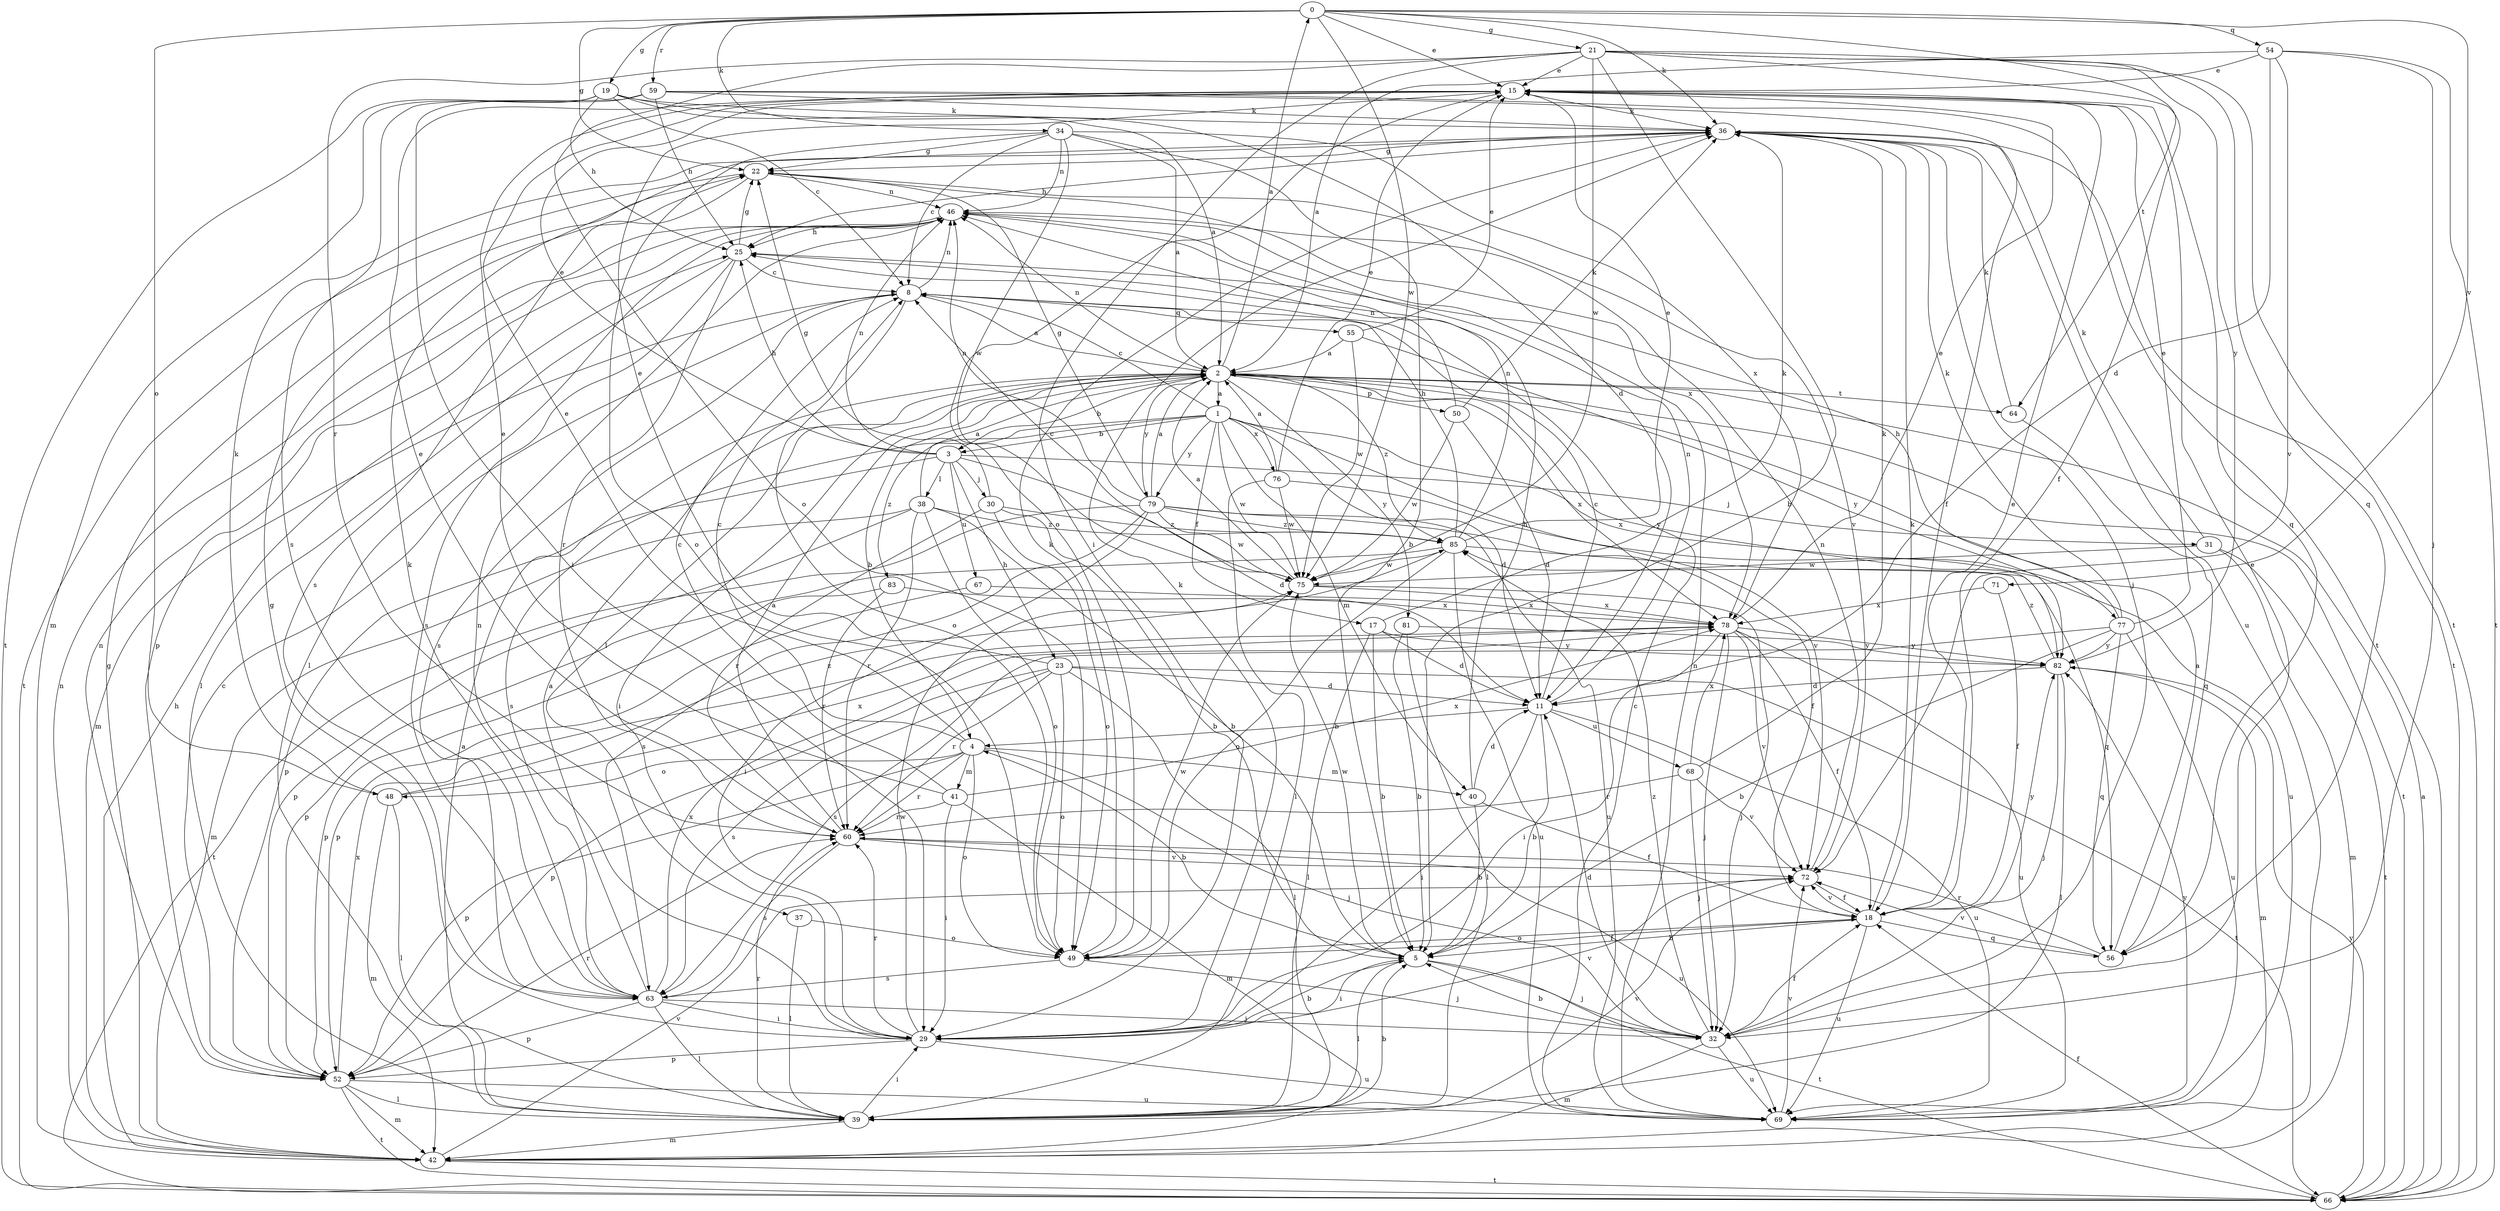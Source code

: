strict digraph  {
0;
1;
2;
3;
4;
5;
8;
11;
15;
17;
18;
19;
21;
22;
23;
25;
29;
30;
31;
32;
34;
36;
37;
38;
39;
40;
41;
42;
46;
48;
49;
50;
52;
54;
55;
56;
59;
60;
63;
64;
66;
67;
68;
69;
71;
72;
75;
76;
77;
78;
79;
81;
82;
83;
85;
0 -> 15  [label=e];
0 -> 19  [label=g];
0 -> 21  [label=g];
0 -> 22  [label=g];
0 -> 34  [label=k];
0 -> 36  [label=k];
0 -> 48  [label=o];
0 -> 54  [label=q];
0 -> 59  [label=r];
0 -> 64  [label=t];
0 -> 71  [label=v];
0 -> 75  [label=w];
1 -> 3  [label=b];
1 -> 8  [label=c];
1 -> 11  [label=d];
1 -> 17  [label=f];
1 -> 40  [label=m];
1 -> 63  [label=s];
1 -> 72  [label=v];
1 -> 75  [label=w];
1 -> 76  [label=x];
1 -> 77  [label=x];
1 -> 79  [label=y];
1 -> 83  [label=z];
2 -> 0  [label=a];
2 -> 1  [label=a];
2 -> 3  [label=b];
2 -> 4  [label=b];
2 -> 29  [label=i];
2 -> 37  [label=l];
2 -> 46  [label=n];
2 -> 50  [label=p];
2 -> 64  [label=t];
2 -> 66  [label=t];
2 -> 78  [label=x];
2 -> 79  [label=y];
2 -> 81  [label=y];
2 -> 82  [label=y];
2 -> 85  [label=z];
3 -> 11  [label=d];
3 -> 15  [label=e];
3 -> 23  [label=h];
3 -> 25  [label=h];
3 -> 30  [label=j];
3 -> 31  [label=j];
3 -> 38  [label=l];
3 -> 46  [label=n];
3 -> 52  [label=p];
3 -> 67  [label=u];
4 -> 8  [label=c];
4 -> 15  [label=e];
4 -> 32  [label=j];
4 -> 40  [label=m];
4 -> 41  [label=m];
4 -> 48  [label=o];
4 -> 49  [label=o];
4 -> 52  [label=p];
4 -> 60  [label=r];
5 -> 4  [label=b];
5 -> 29  [label=i];
5 -> 32  [label=j];
5 -> 39  [label=l];
5 -> 66  [label=t];
5 -> 75  [label=w];
8 -> 2  [label=a];
8 -> 42  [label=m];
8 -> 46  [label=n];
8 -> 49  [label=o];
8 -> 55  [label=q];
8 -> 63  [label=s];
11 -> 4  [label=b];
11 -> 5  [label=b];
11 -> 8  [label=c];
11 -> 29  [label=i];
11 -> 46  [label=n];
11 -> 68  [label=u];
11 -> 69  [label=u];
15 -> 36  [label=k];
15 -> 49  [label=o];
15 -> 56  [label=q];
17 -> 5  [label=b];
17 -> 11  [label=d];
17 -> 36  [label=k];
17 -> 39  [label=l];
17 -> 82  [label=y];
18 -> 5  [label=b];
18 -> 15  [label=e];
18 -> 36  [label=k];
18 -> 49  [label=o];
18 -> 56  [label=q];
18 -> 69  [label=u];
18 -> 72  [label=v];
18 -> 82  [label=y];
19 -> 2  [label=a];
19 -> 8  [label=c];
19 -> 11  [label=d];
19 -> 25  [label=h];
19 -> 36  [label=k];
19 -> 42  [label=m];
19 -> 66  [label=t];
21 -> 5  [label=b];
21 -> 15  [label=e];
21 -> 18  [label=f];
21 -> 29  [label=i];
21 -> 49  [label=o];
21 -> 56  [label=q];
21 -> 60  [label=r];
21 -> 66  [label=t];
21 -> 75  [label=w];
21 -> 82  [label=y];
22 -> 46  [label=n];
22 -> 63  [label=s];
22 -> 66  [label=t];
22 -> 72  [label=v];
22 -> 78  [label=x];
23 -> 11  [label=d];
23 -> 15  [label=e];
23 -> 39  [label=l];
23 -> 49  [label=o];
23 -> 52  [label=p];
23 -> 60  [label=r];
23 -> 63  [label=s];
23 -> 66  [label=t];
25 -> 8  [label=c];
25 -> 22  [label=g];
25 -> 39  [label=l];
25 -> 60  [label=r];
25 -> 63  [label=s];
29 -> 5  [label=b];
29 -> 22  [label=g];
29 -> 36  [label=k];
29 -> 46  [label=n];
29 -> 52  [label=p];
29 -> 60  [label=r];
29 -> 69  [label=u];
29 -> 72  [label=v];
29 -> 75  [label=w];
30 -> 5  [label=b];
30 -> 22  [label=g];
30 -> 49  [label=o];
30 -> 60  [label=r];
30 -> 85  [label=z];
31 -> 36  [label=k];
31 -> 42  [label=m];
31 -> 66  [label=t];
31 -> 75  [label=w];
32 -> 5  [label=b];
32 -> 11  [label=d];
32 -> 15  [label=e];
32 -> 18  [label=f];
32 -> 42  [label=m];
32 -> 69  [label=u];
32 -> 85  [label=z];
34 -> 2  [label=a];
34 -> 5  [label=b];
34 -> 8  [label=c];
34 -> 22  [label=g];
34 -> 46  [label=n];
34 -> 49  [label=o];
34 -> 75  [label=w];
34 -> 78  [label=x];
36 -> 22  [label=g];
36 -> 25  [label=h];
36 -> 32  [label=j];
36 -> 66  [label=t];
36 -> 69  [label=u];
37 -> 39  [label=l];
37 -> 49  [label=o];
38 -> 2  [label=a];
38 -> 5  [label=b];
38 -> 42  [label=m];
38 -> 49  [label=o];
38 -> 52  [label=p];
38 -> 60  [label=r];
38 -> 85  [label=z];
39 -> 2  [label=a];
39 -> 5  [label=b];
39 -> 29  [label=i];
39 -> 42  [label=m];
39 -> 60  [label=r];
39 -> 72  [label=v];
40 -> 5  [label=b];
40 -> 11  [label=d];
40 -> 18  [label=f];
40 -> 25  [label=h];
41 -> 8  [label=c];
41 -> 15  [label=e];
41 -> 29  [label=i];
41 -> 42  [label=m];
41 -> 60  [label=r];
41 -> 78  [label=x];
42 -> 22  [label=g];
42 -> 25  [label=h];
42 -> 46  [label=n];
42 -> 66  [label=t];
42 -> 72  [label=v];
46 -> 25  [label=h];
46 -> 39  [label=l];
46 -> 52  [label=p];
48 -> 36  [label=k];
48 -> 39  [label=l];
48 -> 42  [label=m];
48 -> 78  [label=x];
48 -> 85  [label=z];
49 -> 18  [label=f];
49 -> 32  [label=j];
49 -> 36  [label=k];
49 -> 63  [label=s];
49 -> 75  [label=w];
50 -> 11  [label=d];
50 -> 36  [label=k];
50 -> 46  [label=n];
50 -> 75  [label=w];
52 -> 8  [label=c];
52 -> 39  [label=l];
52 -> 42  [label=m];
52 -> 46  [label=n];
52 -> 60  [label=r];
52 -> 66  [label=t];
52 -> 69  [label=u];
52 -> 78  [label=x];
54 -> 2  [label=a];
54 -> 11  [label=d];
54 -> 15  [label=e];
54 -> 32  [label=j];
54 -> 66  [label=t];
54 -> 72  [label=v];
55 -> 2  [label=a];
55 -> 15  [label=e];
55 -> 75  [label=w];
55 -> 82  [label=y];
56 -> 2  [label=a];
56 -> 60  [label=r];
56 -> 72  [label=v];
59 -> 18  [label=f];
59 -> 25  [label=h];
59 -> 29  [label=i];
59 -> 36  [label=k];
59 -> 63  [label=s];
59 -> 66  [label=t];
60 -> 2  [label=a];
60 -> 15  [label=e];
60 -> 63  [label=s];
60 -> 69  [label=u];
60 -> 72  [label=v];
63 -> 2  [label=a];
63 -> 29  [label=i];
63 -> 32  [label=j];
63 -> 36  [label=k];
63 -> 39  [label=l];
63 -> 52  [label=p];
63 -> 78  [label=x];
64 -> 36  [label=k];
64 -> 56  [label=q];
66 -> 2  [label=a];
66 -> 18  [label=f];
66 -> 82  [label=y];
67 -> 52  [label=p];
67 -> 78  [label=x];
68 -> 32  [label=j];
68 -> 36  [label=k];
68 -> 60  [label=r];
68 -> 72  [label=v];
68 -> 78  [label=x];
69 -> 8  [label=c];
69 -> 46  [label=n];
69 -> 72  [label=v];
69 -> 82  [label=y];
71 -> 18  [label=f];
71 -> 78  [label=x];
72 -> 18  [label=f];
72 -> 46  [label=n];
75 -> 2  [label=a];
75 -> 8  [label=c];
75 -> 32  [label=j];
75 -> 78  [label=x];
76 -> 2  [label=a];
76 -> 15  [label=e];
76 -> 39  [label=l];
76 -> 69  [label=u];
76 -> 75  [label=w];
77 -> 5  [label=b];
77 -> 15  [label=e];
77 -> 25  [label=h];
77 -> 36  [label=k];
77 -> 56  [label=q];
77 -> 63  [label=s];
77 -> 69  [label=u];
77 -> 82  [label=y];
78 -> 15  [label=e];
78 -> 18  [label=f];
78 -> 29  [label=i];
78 -> 32  [label=j];
78 -> 69  [label=u];
78 -> 72  [label=v];
78 -> 82  [label=y];
79 -> 2  [label=a];
79 -> 18  [label=f];
79 -> 22  [label=g];
79 -> 29  [label=i];
79 -> 46  [label=n];
79 -> 63  [label=s];
79 -> 66  [label=t];
79 -> 69  [label=u];
79 -> 75  [label=w];
79 -> 85  [label=z];
81 -> 5  [label=b];
81 -> 39  [label=l];
81 -> 82  [label=y];
82 -> 11  [label=d];
82 -> 32  [label=j];
82 -> 39  [label=l];
82 -> 42  [label=m];
82 -> 85  [label=z];
83 -> 52  [label=p];
83 -> 60  [label=r];
83 -> 78  [label=x];
85 -> 15  [label=e];
85 -> 25  [label=h];
85 -> 46  [label=n];
85 -> 49  [label=o];
85 -> 52  [label=p];
85 -> 56  [label=q];
85 -> 69  [label=u];
85 -> 75  [label=w];
}

